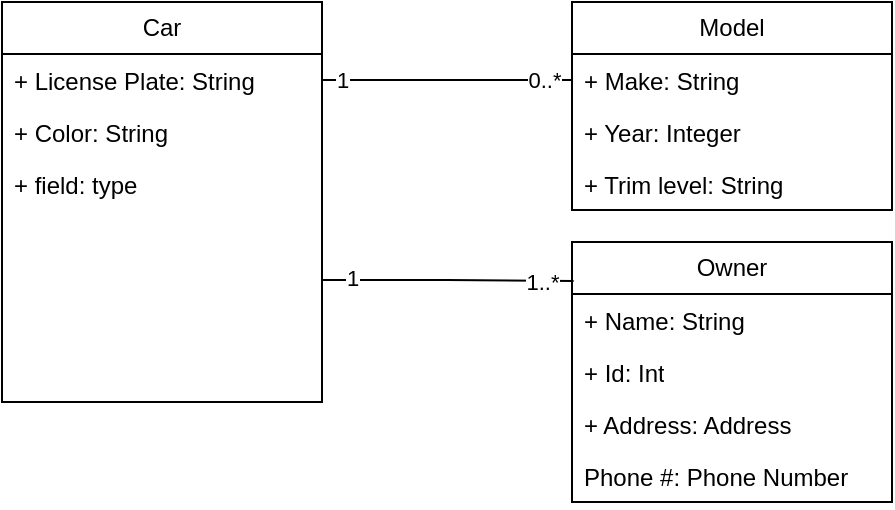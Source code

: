 <mxfile version="28.2.5">
  <diagram name="Page-1" id="RoQxjW4McmKQR3HF6a6k">
    <mxGraphModel dx="863" dy="472" grid="1" gridSize="10" guides="1" tooltips="1" connect="1" arrows="1" fold="1" page="1" pageScale="1" pageWidth="850" pageHeight="1100" math="0" shadow="0">
      <root>
        <mxCell id="0" />
        <mxCell id="1" parent="0" />
        <mxCell id="i3sk0pUM4rajR8fH5hq--1" value="Car" style="swimlane;fontStyle=0;childLayout=stackLayout;horizontal=1;startSize=26;fillColor=none;horizontalStack=0;resizeParent=1;resizeParentMax=0;resizeLast=0;collapsible=1;marginBottom=0;whiteSpace=wrap;html=1;" vertex="1" parent="1">
          <mxGeometry x="60" y="40" width="160" height="200" as="geometry" />
        </mxCell>
        <mxCell id="i3sk0pUM4rajR8fH5hq--2" value="+ License Plate: String&lt;span style=&quot;white-space: pre;&quot;&gt;&#x9;&lt;/span&gt;&amp;nbsp;" style="text;strokeColor=none;fillColor=none;align=left;verticalAlign=top;spacingLeft=4;spacingRight=4;overflow=hidden;rotatable=0;points=[[0,0.5],[1,0.5]];portConstraint=eastwest;whiteSpace=wrap;html=1;" vertex="1" parent="i3sk0pUM4rajR8fH5hq--1">
          <mxGeometry y="26" width="160" height="26" as="geometry" />
        </mxCell>
        <mxCell id="i3sk0pUM4rajR8fH5hq--3" value="+ Color: String&lt;span style=&quot;white-space: pre;&quot;&gt;&#x9;&lt;/span&gt;&lt;span style=&quot;white-space: pre;&quot;&gt;&#x9;&lt;/span&gt;" style="text;strokeColor=none;fillColor=none;align=left;verticalAlign=top;spacingLeft=4;spacingRight=4;overflow=hidden;rotatable=0;points=[[0,0.5],[1,0.5]];portConstraint=eastwest;whiteSpace=wrap;html=1;" vertex="1" parent="i3sk0pUM4rajR8fH5hq--1">
          <mxGeometry y="52" width="160" height="26" as="geometry" />
        </mxCell>
        <mxCell id="i3sk0pUM4rajR8fH5hq--4" value="+ field: type" style="text;strokeColor=none;fillColor=none;align=left;verticalAlign=top;spacingLeft=4;spacingRight=4;overflow=hidden;rotatable=0;points=[[0,0.5],[1,0.5]];portConstraint=eastwest;whiteSpace=wrap;html=1;" vertex="1" parent="i3sk0pUM4rajR8fH5hq--1">
          <mxGeometry y="78" width="160" height="122" as="geometry" />
        </mxCell>
        <mxCell id="i3sk0pUM4rajR8fH5hq--5" value="Model" style="swimlane;fontStyle=0;childLayout=stackLayout;horizontal=1;startSize=26;fillColor=none;horizontalStack=0;resizeParent=1;resizeParentMax=0;resizeLast=0;collapsible=1;marginBottom=0;whiteSpace=wrap;html=1;" vertex="1" parent="1">
          <mxGeometry x="345" y="40" width="160" height="104" as="geometry" />
        </mxCell>
        <mxCell id="i3sk0pUM4rajR8fH5hq--6" value="+ Make: String&lt;span style=&quot;white-space: pre;&quot;&gt;&#x9;&lt;/span&gt;&lt;div&gt;&lt;span style=&quot;white-space: pre;&quot;&gt;&#x9;&lt;/span&gt;&amp;nbsp;&lt;span style=&quot;white-space: pre;&quot;&gt;&#x9;&lt;/span&gt;&lt;/div&gt;" style="text;strokeColor=none;fillColor=none;align=left;verticalAlign=top;spacingLeft=4;spacingRight=4;overflow=hidden;rotatable=0;points=[[0,0.5],[1,0.5]];portConstraint=eastwest;whiteSpace=wrap;html=1;" vertex="1" parent="i3sk0pUM4rajR8fH5hq--5">
          <mxGeometry y="26" width="160" height="26" as="geometry" />
        </mxCell>
        <mxCell id="i3sk0pUM4rajR8fH5hq--7" value="+ Year: Integer&lt;span style=&quot;white-space: pre;&quot;&gt;&#x9;&lt;/span&gt;&lt;span style=&quot;white-space: pre;&quot;&gt;&#x9;&lt;/span&gt;" style="text;strokeColor=none;fillColor=none;align=left;verticalAlign=top;spacingLeft=4;spacingRight=4;overflow=hidden;rotatable=0;points=[[0,0.5],[1,0.5]];portConstraint=eastwest;whiteSpace=wrap;html=1;" vertex="1" parent="i3sk0pUM4rajR8fH5hq--5">
          <mxGeometry y="52" width="160" height="26" as="geometry" />
        </mxCell>
        <mxCell id="i3sk0pUM4rajR8fH5hq--8" value="+ Trim level: String" style="text;strokeColor=none;fillColor=none;align=left;verticalAlign=top;spacingLeft=4;spacingRight=4;overflow=hidden;rotatable=0;points=[[0,0.5],[1,0.5]];portConstraint=eastwest;whiteSpace=wrap;html=1;" vertex="1" parent="i3sk0pUM4rajR8fH5hq--5">
          <mxGeometry y="78" width="160" height="26" as="geometry" />
        </mxCell>
        <mxCell id="i3sk0pUM4rajR8fH5hq--9" style="edgeStyle=orthogonalEdgeStyle;rounded=0;orthogonalLoop=1;jettySize=auto;html=1;entryX=0;entryY=0.5;entryDx=0;entryDy=0;endArrow=none;endFill=0;" edge="1" parent="1" source="i3sk0pUM4rajR8fH5hq--2" target="i3sk0pUM4rajR8fH5hq--6">
          <mxGeometry relative="1" as="geometry" />
        </mxCell>
        <mxCell id="i3sk0pUM4rajR8fH5hq--10" value="1" style="edgeLabel;html=1;align=center;verticalAlign=middle;resizable=0;points=[];" vertex="1" connectable="0" parent="i3sk0pUM4rajR8fH5hq--9">
          <mxGeometry x="-0.842" relative="1" as="geometry">
            <mxPoint as="offset" />
          </mxGeometry>
        </mxCell>
        <mxCell id="i3sk0pUM4rajR8fH5hq--11" value="0..*" style="edgeLabel;html=1;align=center;verticalAlign=middle;resizable=0;points=[];" vertex="1" connectable="0" parent="i3sk0pUM4rajR8fH5hq--9">
          <mxGeometry x="0.764" relative="1" as="geometry">
            <mxPoint as="offset" />
          </mxGeometry>
        </mxCell>
        <mxCell id="i3sk0pUM4rajR8fH5hq--15" value="Owner" style="swimlane;fontStyle=0;childLayout=stackLayout;horizontal=1;startSize=26;fillColor=none;horizontalStack=0;resizeParent=1;resizeParentMax=0;resizeLast=0;collapsible=1;marginBottom=0;whiteSpace=wrap;html=1;" vertex="1" parent="1">
          <mxGeometry x="345" y="160" width="160" height="130" as="geometry" />
        </mxCell>
        <mxCell id="i3sk0pUM4rajR8fH5hq--16" value="+ Name: String&lt;span style=&quot;white-space: pre;&quot;&gt;&#x9;&lt;/span&gt;&lt;div&gt;&lt;span style=&quot;white-space: pre;&quot;&gt;&#x9;&lt;/span&gt;&amp;nbsp;&lt;span style=&quot;white-space: pre;&quot;&gt;&#x9;&lt;/span&gt;&lt;/div&gt;" style="text;strokeColor=none;fillColor=none;align=left;verticalAlign=top;spacingLeft=4;spacingRight=4;overflow=hidden;rotatable=0;points=[[0,0.5],[1,0.5]];portConstraint=eastwest;whiteSpace=wrap;html=1;" vertex="1" parent="i3sk0pUM4rajR8fH5hq--15">
          <mxGeometry y="26" width="160" height="26" as="geometry" />
        </mxCell>
        <mxCell id="i3sk0pUM4rajR8fH5hq--17" value="+ Id: Int" style="text;strokeColor=none;fillColor=none;align=left;verticalAlign=top;spacingLeft=4;spacingRight=4;overflow=hidden;rotatable=0;points=[[0,0.5],[1,0.5]];portConstraint=eastwest;whiteSpace=wrap;html=1;" vertex="1" parent="i3sk0pUM4rajR8fH5hq--15">
          <mxGeometry y="52" width="160" height="26" as="geometry" />
        </mxCell>
        <mxCell id="i3sk0pUM4rajR8fH5hq--18" value="+ Address: Address" style="text;strokeColor=none;fillColor=none;align=left;verticalAlign=top;spacingLeft=4;spacingRight=4;overflow=hidden;rotatable=0;points=[[0,0.5],[1,0.5]];portConstraint=eastwest;whiteSpace=wrap;html=1;" vertex="1" parent="i3sk0pUM4rajR8fH5hq--15">
          <mxGeometry y="78" width="160" height="52" as="geometry" />
        </mxCell>
        <mxCell id="i3sk0pUM4rajR8fH5hq--19" value="Phone #: Phone Number" style="text;strokeColor=none;fillColor=none;align=left;verticalAlign=top;spacingLeft=4;spacingRight=4;overflow=hidden;rotatable=0;points=[[0,0.5],[1,0.5]];portConstraint=eastwest;whiteSpace=wrap;html=1;" vertex="1" parent="1">
          <mxGeometry x="345" y="264" width="160" height="26" as="geometry" />
        </mxCell>
        <mxCell id="i3sk0pUM4rajR8fH5hq--20" value="1..*" style="edgeStyle=orthogonalEdgeStyle;rounded=0;orthogonalLoop=1;jettySize=auto;html=1;endArrow=none;endFill=0;entryX=0.005;entryY=0.15;entryDx=0;entryDy=0;entryPerimeter=0;" edge="1" parent="1" source="i3sk0pUM4rajR8fH5hq--4" target="i3sk0pUM4rajR8fH5hq--15">
          <mxGeometry x="0.75" relative="1" as="geometry">
            <mxPoint x="340" y="180" as="targetPoint" />
            <mxPoint as="offset" />
          </mxGeometry>
        </mxCell>
        <mxCell id="i3sk0pUM4rajR8fH5hq--21" value="1" style="edgeLabel;html=1;align=center;verticalAlign=middle;resizable=0;points=[];" vertex="1" connectable="0" parent="i3sk0pUM4rajR8fH5hq--20">
          <mxGeometry x="-0.759" y="1" relative="1" as="geometry">
            <mxPoint as="offset" />
          </mxGeometry>
        </mxCell>
      </root>
    </mxGraphModel>
  </diagram>
</mxfile>

